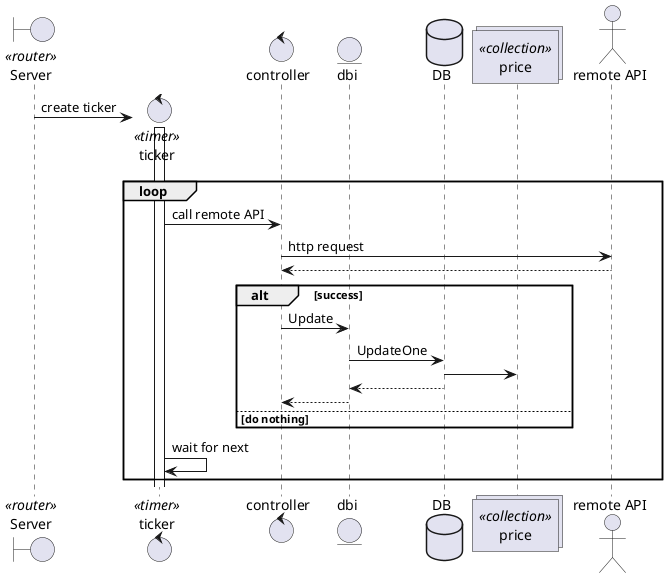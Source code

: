 @startuml get_remote_price
boundary Server <<router>>
control ticker <<timer>> 
control controller
entity dbi
database DB
collections price <<collection>>
actor "remote API" as remote

create ticker
Server -> ticker : create ticker
activate ticker
loop
    ticker -> controller : call remote API
    controller -> remote : http request
    remote --> controller
    alt success 
        controller -> dbi : Update
        dbi -> DB : UpdateOne
        DB -> price
        DB --> dbi
        dbi --> controller
    else do nothing
    end
    ticker -> ticker : wait for next
end
@enduml